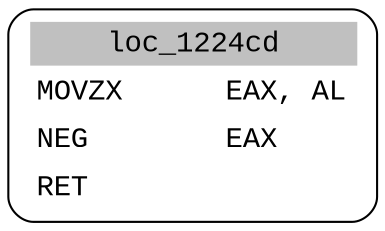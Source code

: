 digraph asm_graph {
1941 [
shape="Mrecord" fontname="Courier New"label =<<table border="0" cellborder="0" cellpadding="3"><tr><td align="center" colspan="2" bgcolor="grey">loc_1224cd</td></tr><tr><td align="left">MOVZX      EAX, AL</td></tr><tr><td align="left">NEG        EAX</td></tr><tr><td align="left">RET        </td></tr></table>> ];
}